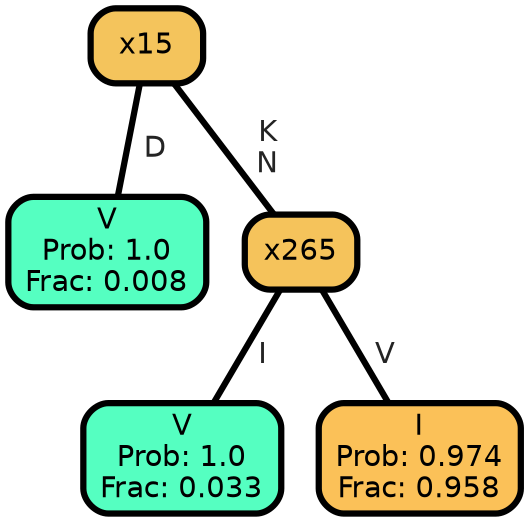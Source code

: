 graph Tree {
node [shape=box, style="filled, rounded",color="black",penwidth="3",fontcolor="black",                 fontname=helvetica] ;
graph [ranksep="0 equally", splines=straight,                 bgcolor=transparent, dpi=200] ;
edge [fontname=helvetica, fontweight=bold,fontcolor=grey14,color=black] ;
0 [label="V
Prob: 1.0
Frac: 0.008", fillcolor="#55ffc1"] ;
1 [label="x15", fillcolor="#f4c45c"] ;
2 [label="V
Prob: 1.0
Frac: 0.033", fillcolor="#55ffc1"] ;
3 [label="x265", fillcolor="#f5c35b"] ;
4 [label="I
Prob: 0.974
Frac: 0.958", fillcolor="#fbc158"] ;
1 -- 0 [label=" D",penwidth=3] ;
1 -- 3 [label=" K\n N",penwidth=3] ;
3 -- 2 [label=" I",penwidth=3] ;
3 -- 4 [label=" V",penwidth=3] ;
{rank = same;}}